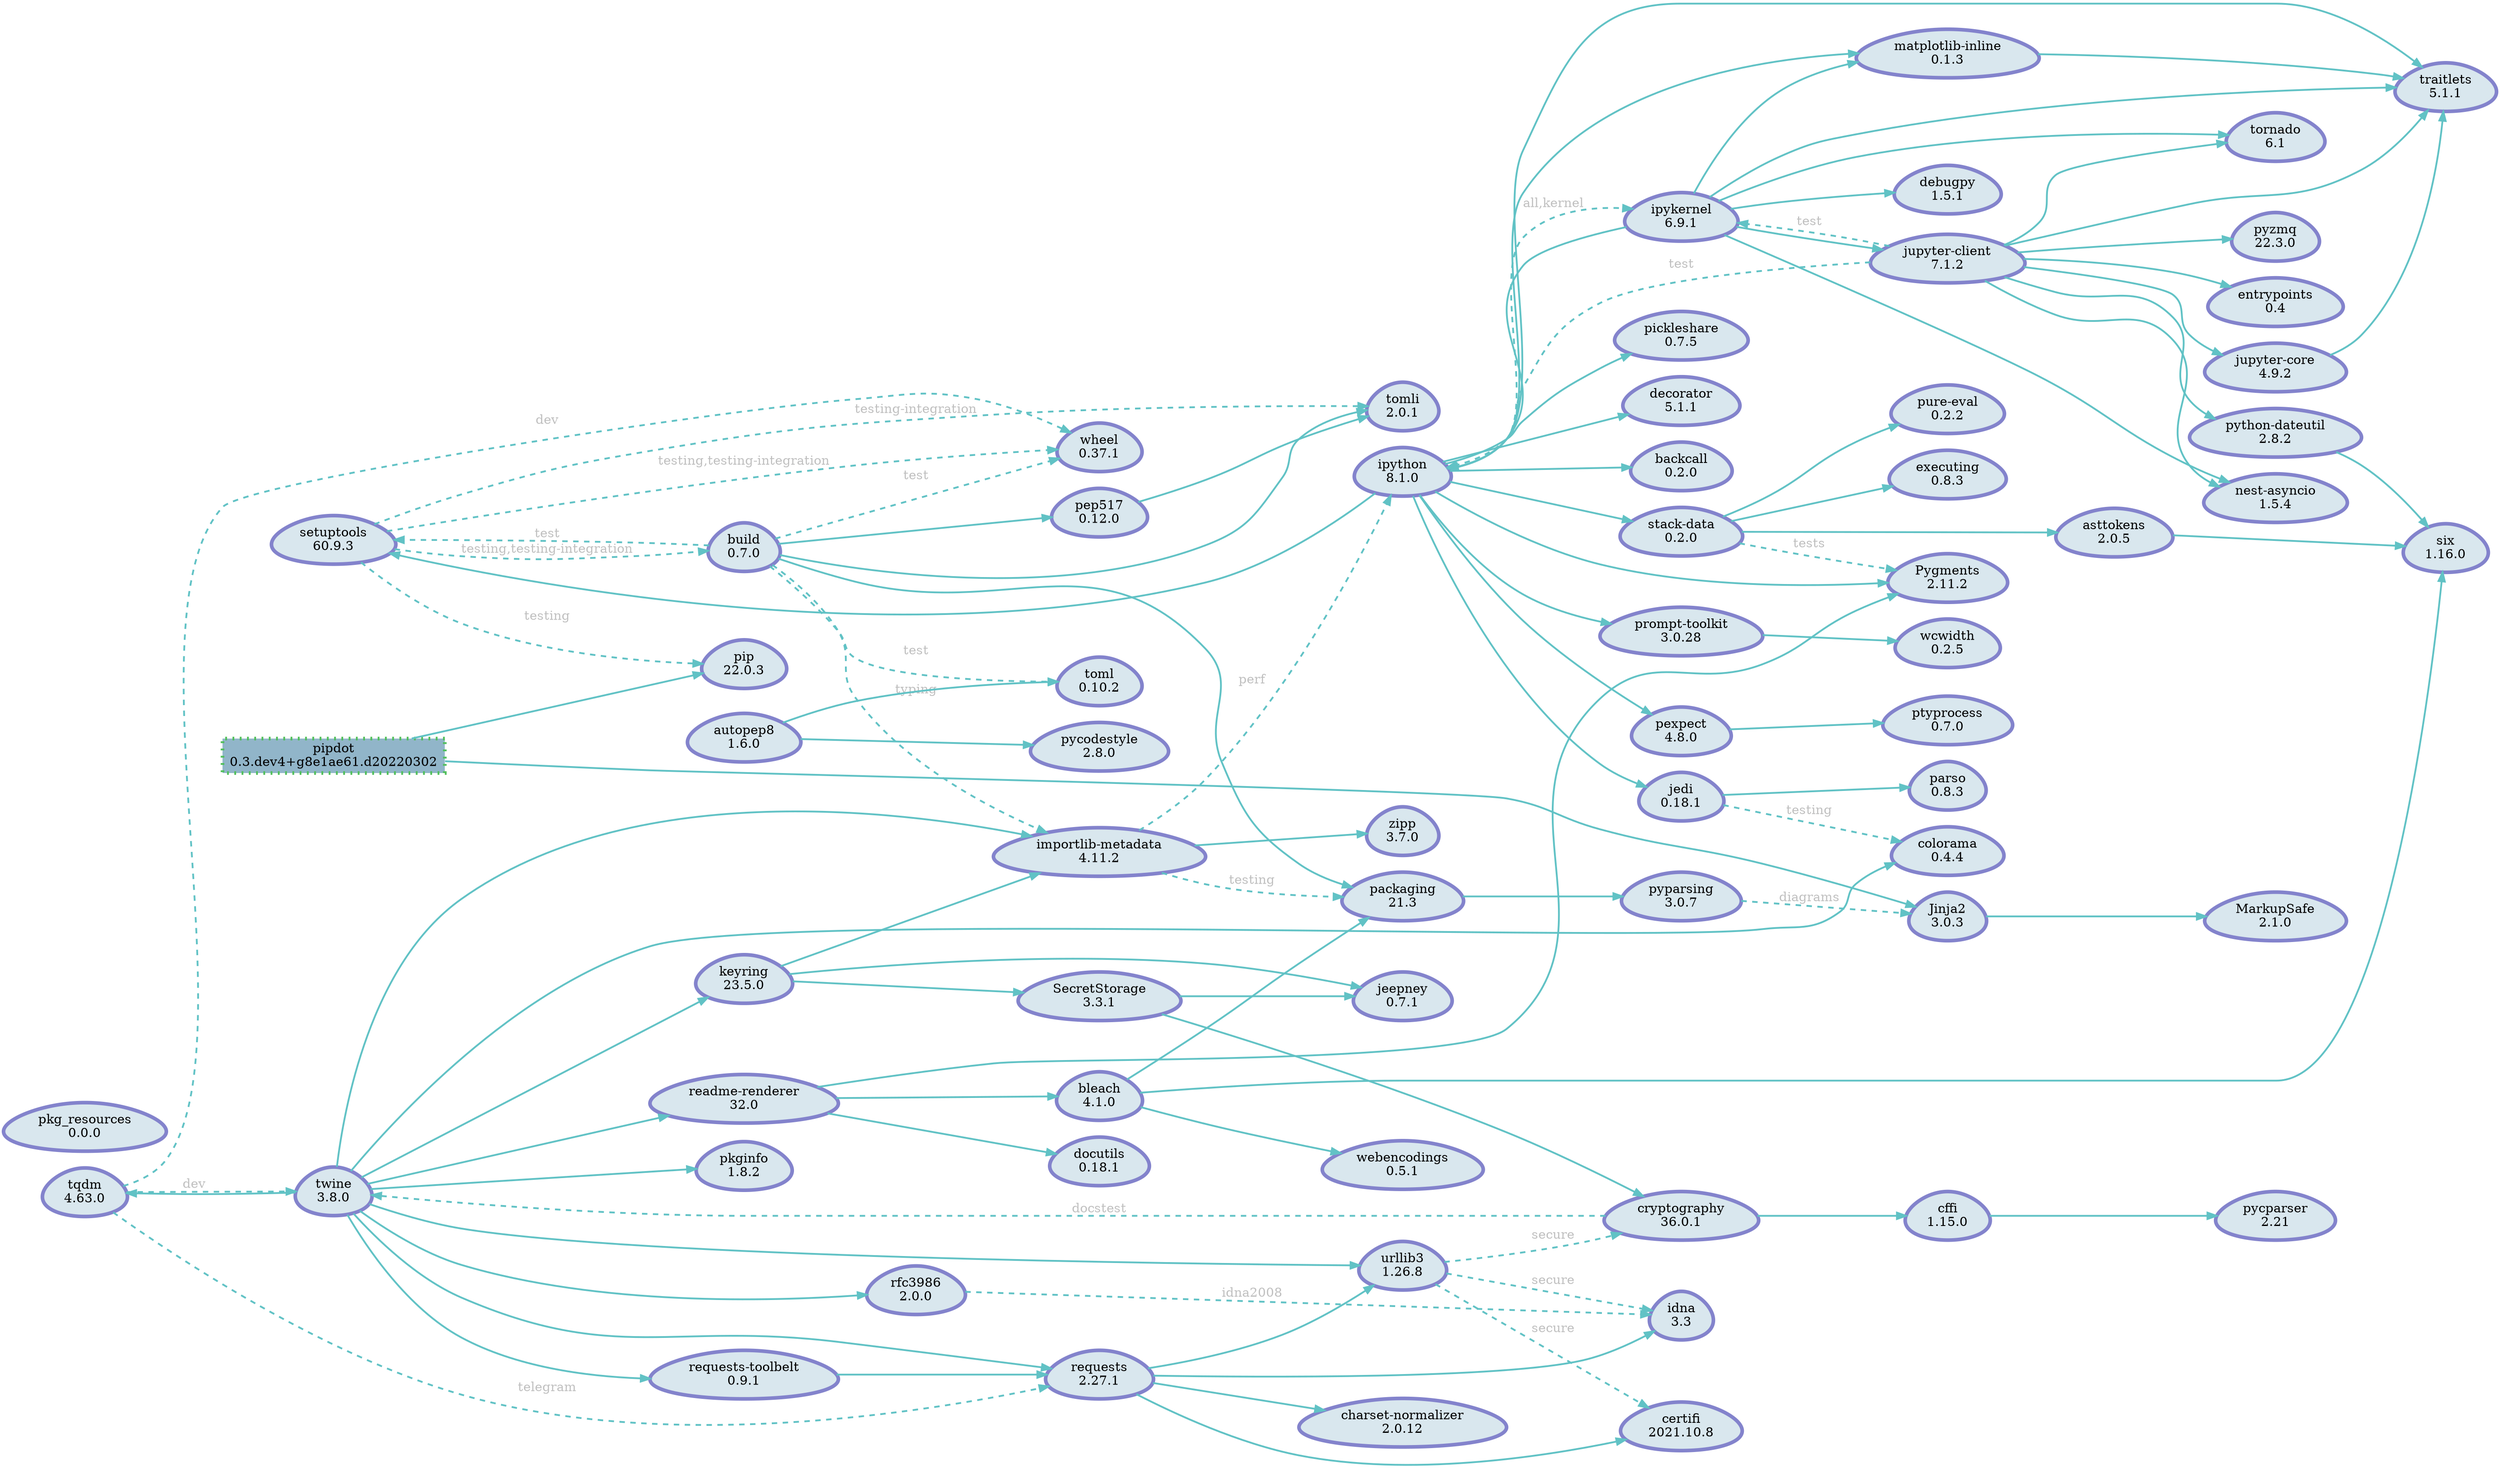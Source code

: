 digraph {
    rankdir = "LR";

    node [color=grey, style=dotted];
    edge [color="#61c2c5", style="filled,setlinewidth(2)", fontcolor=grey];



    subgraph {
        node [shape=box,color="#51bf5b",fillcolor="#91b5c9",style="dotted,filled,setlinewidth(4)"];
        "pipdot" [label="pipdot\n0.3.dev4+g8e1ae61.d20220302"];
    }

    subgraph {
        node [shape=egg,color="#8383cc",fillcolor="#d9e7ee",style="filled,setlinewidth(4)"];
        "zipp" [label="zipp\n3.7.0"];
        "wheel" [label="wheel\n0.37.1"];
        "webencodings" [label="webencodings\n0.5.1"];
        "wcwidth" [label="wcwidth\n0.2.5"];
        "urllib3" [label="urllib3\n1.26.8"];
        "twine" [label="twine\n3.8.0"];
        "traitlets" [label="traitlets\n5.1.1"];
        "tqdm" [label="tqdm\n4.63.0"];
        "tornado" [label="tornado\n6.1"];
        "tomli" [label="tomli\n2.0.1"];
        "toml" [label="toml\n0.10.2"];
        "stack-data" [label="stack-data\n0.2.0"];
        "six" [label="six\n1.16.0"];
        "setuptools" [label="setuptools\n60.9.3"];
        "secretstorage" [label="SecretStorage\n3.3.1"];
        "rfc3986" [label="rfc3986\n2.0.0"];
        "requests" [label="requests\n2.27.1"];
        "requests-toolbelt" [label="requests-toolbelt\n0.9.1"];
        "readme-renderer" [label="readme-renderer\n32.0"];
        "pyzmq" [label="pyzmq\n22.3.0"];
        "python-dateutil" [label="python-dateutil\n2.8.2"];
        "pyparsing" [label="pyparsing\n3.0.7"];
        "pygments" [label="Pygments\n2.11.2"];
        "pycparser" [label="pycparser\n2.21"];
        "pycodestyle" [label="pycodestyle\n2.8.0"];
        "pure-eval" [label="pure-eval\n0.2.2"];
        "ptyprocess" [label="ptyprocess\n0.7.0"];
        "prompt-toolkit" [label="prompt-toolkit\n3.0.28"];
        "pkginfo" [label="pkginfo\n1.8.2"];
        "pkg-resources" [label="pkg_resources\n0.0.0"];
        "pip" [label="pip\n22.0.3"];
        "pickleshare" [label="pickleshare\n0.7.5"];
        "pexpect" [label="pexpect\n4.8.0"];
        "pep517" [label="pep517\n0.12.0"];
        "parso" [label="parso\n0.8.3"];
        "packaging" [label="packaging\n21.3"];
        "nest-asyncio" [label="nest-asyncio\n1.5.4"];
        "matplotlib-inline" [label="matplotlib-inline\n0.1.3"];
        "markupsafe" [label="MarkupSafe\n2.1.0"];
        "keyring" [label="keyring\n23.5.0"];
        "jupyter-core" [label="jupyter-core\n4.9.2"];
        "jupyter-client" [label="jupyter-client\n7.1.2"];
        "jinja2" [label="Jinja2\n3.0.3"];
        "jeepney" [label="jeepney\n0.7.1"];
        "jedi" [label="jedi\n0.18.1"];
        "ipython" [label="ipython\n8.1.0"];
        "ipykernel" [label="ipykernel\n6.9.1"];
        "importlib-metadata" [label="importlib-metadata\n4.11.2"];
        "idna" [label="idna\n3.3"];
        "executing" [label="executing\n0.8.3"];
        "entrypoints" [label="entrypoints\n0.4"];
        "docutils" [label="docutils\n0.18.1"];
        "decorator" [label="decorator\n5.1.1"];
        "debugpy" [label="debugpy\n1.5.1"];
        "cryptography" [label="cryptography\n36.0.1"];
        "colorama" [label="colorama\n0.4.4"];
        "charset-normalizer" [label="charset-normalizer\n2.0.12"];
        "cffi" [label="cffi\n1.15.0"];
        "certifi" [label="certifi\n2021.10.8"];
        "build" [label="build\n0.7.0"];
        "bleach" [label="bleach\n4.1.0"];
        "backcall" [label="backcall\n0.2.0"];
        "autopep8" [label="autopep8\n1.6.0"];
        "asttokens" [label="asttokens\n2.0.5"];
    }

    subgraph {
        node [shape=polygon,color="#61c2c5",fillcolor="#d9e7ee",style="filled,setlinewidth(4)"];
    }

    subgraph {
        node [shape=septagon,color="#e27dd6ff",fillcolor="#d9e7ee",style="filled,setlinewidth(4)"];
    }

    subgraph {
        node [shape=octagon,color="#e27dd6ff",fillcolor="#d9e7ee",style="filled,setlinewidth(4)"];
    }


    "urllib3" -> "idna" [style="dashed,setlinewidth(2)",label="secure",];
    "urllib3" -> "certifi" [style="dashed,setlinewidth(2)",label="secure",];
    "urllib3" -> "cryptography" [style="dashed,setlinewidth(2)",label="secure",];
    "twine" -> "tqdm" [];
    "twine" -> "readme-renderer" [];
    "twine" -> "requests" [];
    "twine" -> "pkginfo" [];
    "twine" -> "colorama" [];
    "twine" -> "urllib3" [];
    "twine" -> "rfc3986" [];
    "twine" -> "requests-toolbelt" [];
    "twine" -> "importlib-metadata" [];
    "twine" -> "keyring" [];
    "tqdm" -> "twine" [style="dashed,setlinewidth(2)",label="dev",];
    "tqdm" -> "wheel" [style="dashed,setlinewidth(2)",label="dev",];
    "tqdm" -> "requests" [style="dashed,setlinewidth(2)",label="telegram",];
    "stack-data" -> "asttokens" [];
    "stack-data" -> "executing" [];
    "stack-data" -> "pure-eval" [];
    "stack-data" -> "pygments" [style="dashed,setlinewidth(2)",label="tests",];
    "setuptools" -> "pip" [style="dashed,setlinewidth(2)",label="testing",];
    "setuptools" -> "wheel" [style="dashed,setlinewidth(2)",label="testing,testing-integration",];
    "setuptools" -> "build" [style="dashed,setlinewidth(2)",label="testing,testing-integration",];
    "setuptools" -> "tomli" [style="dashed,setlinewidth(2)",label="testing-integration",];
    "secretstorage" -> "cryptography" [];
    "secretstorage" -> "jeepney" [];
    "rfc3986" -> "idna" [style="dashed,setlinewidth(2)",label="idna2008",];
    "requests" -> "idna" [];
    "requests" -> "certifi" [];
    "requests" -> "charset-normalizer" [];
    "requests" -> "urllib3" [];
    "requests-toolbelt" -> "requests" [];
    "readme-renderer" -> "bleach" [];
    "readme-renderer" -> "pygments" [];
    "readme-renderer" -> "docutils" [];
    "python-dateutil" -> "six" [];
    "pyparsing" -> "jinja2" [style="dashed,setlinewidth(2)",label="diagrams",];
    "prompt-toolkit" -> "wcwidth" [];
    "pexpect" -> "ptyprocess" [];
    "pep517" -> "tomli" [];
    "packaging" -> "pyparsing" [];
    "matplotlib-inline" -> "traitlets" [];
    "keyring" -> "importlib-metadata" [];
    "keyring" -> "jeepney" [];
    "keyring" -> "secretstorage" [];
    "jupyter-core" -> "traitlets" [];
    "jupyter-client" -> "entrypoints" [];
    "jupyter-client" -> "traitlets" [];
    "jupyter-client" -> "nest-asyncio" [];
    "jupyter-client" -> "jupyter-core" [];
    "jupyter-client" -> "pyzmq" [];
    "jupyter-client" -> "python-dateutil" [];
    "jupyter-client" -> "tornado" [];
    "jupyter-client" -> "ipykernel" [style="dashed,setlinewidth(2)",label="test",];
    "jupyter-client" -> "ipython" [style="dashed,setlinewidth(2)",label="test",];
    "jinja2" -> "markupsafe" [];
    "jedi" -> "parso" [];
    "jedi" -> "colorama" [style="dashed,setlinewidth(2)",label="testing",];
    "ipython" -> "backcall" [];
    "ipython" -> "pygments" [];
    "ipython" -> "stack-data" [];
    "ipython" -> "traitlets" [];
    "ipython" -> "jedi" [];
    "ipython" -> "pickleshare" [];
    "ipython" -> "matplotlib-inline" [];
    "ipython" -> "prompt-toolkit" [];
    "ipython" -> "decorator" [];
    "ipython" -> "pexpect" [];
    "ipython" -> "setuptools" [];
    "ipython" -> "ipykernel" [style="dashed,setlinewidth(2)",label="all,kernel",];
    "ipykernel" -> "nest-asyncio" [];
    "ipykernel" -> "debugpy" [];
    "ipykernel" -> "matplotlib-inline" [];
    "ipykernel" -> "ipython" [];
    "ipykernel" -> "jupyter-client" [];
    "ipykernel" -> "traitlets" [];
    "ipykernel" -> "tornado" [];
    "importlib-metadata" -> "zipp" [];
    "importlib-metadata" -> "ipython" [style="dashed,setlinewidth(2)",label="perf",];
    "importlib-metadata" -> "packaging" [style="dashed,setlinewidth(2)",label="testing",];
    "cryptography" -> "cffi" [];
    "cryptography" -> "twine" [style="dashed,setlinewidth(2)",label="docstest",];
    "cffi" -> "pycparser" [];
    "build" -> "tomli" [];
    "build" -> "pep517" [];
    "build" -> "packaging" [];
    "build" -> "setuptools" [style="dashed,setlinewidth(2)",label="test",];
    "build" -> "toml" [style="dashed,setlinewidth(2)",label="test",];
    "build" -> "wheel" [style="dashed,setlinewidth(2)",label="test",];
    "build" -> "importlib-metadata" [style="dashed,setlinewidth(2)",label="typing",];
    "bleach" -> "six" [];
    "bleach" -> "webencodings" [];
    "bleach" -> "packaging" [];
    "autopep8" -> "pycodestyle" [];
    "autopep8" -> "toml" [];
    "asttokens" -> "six" [];
    "pipdot" -> "pip" [];
    "pipdot" -> "jinja2" [];

}